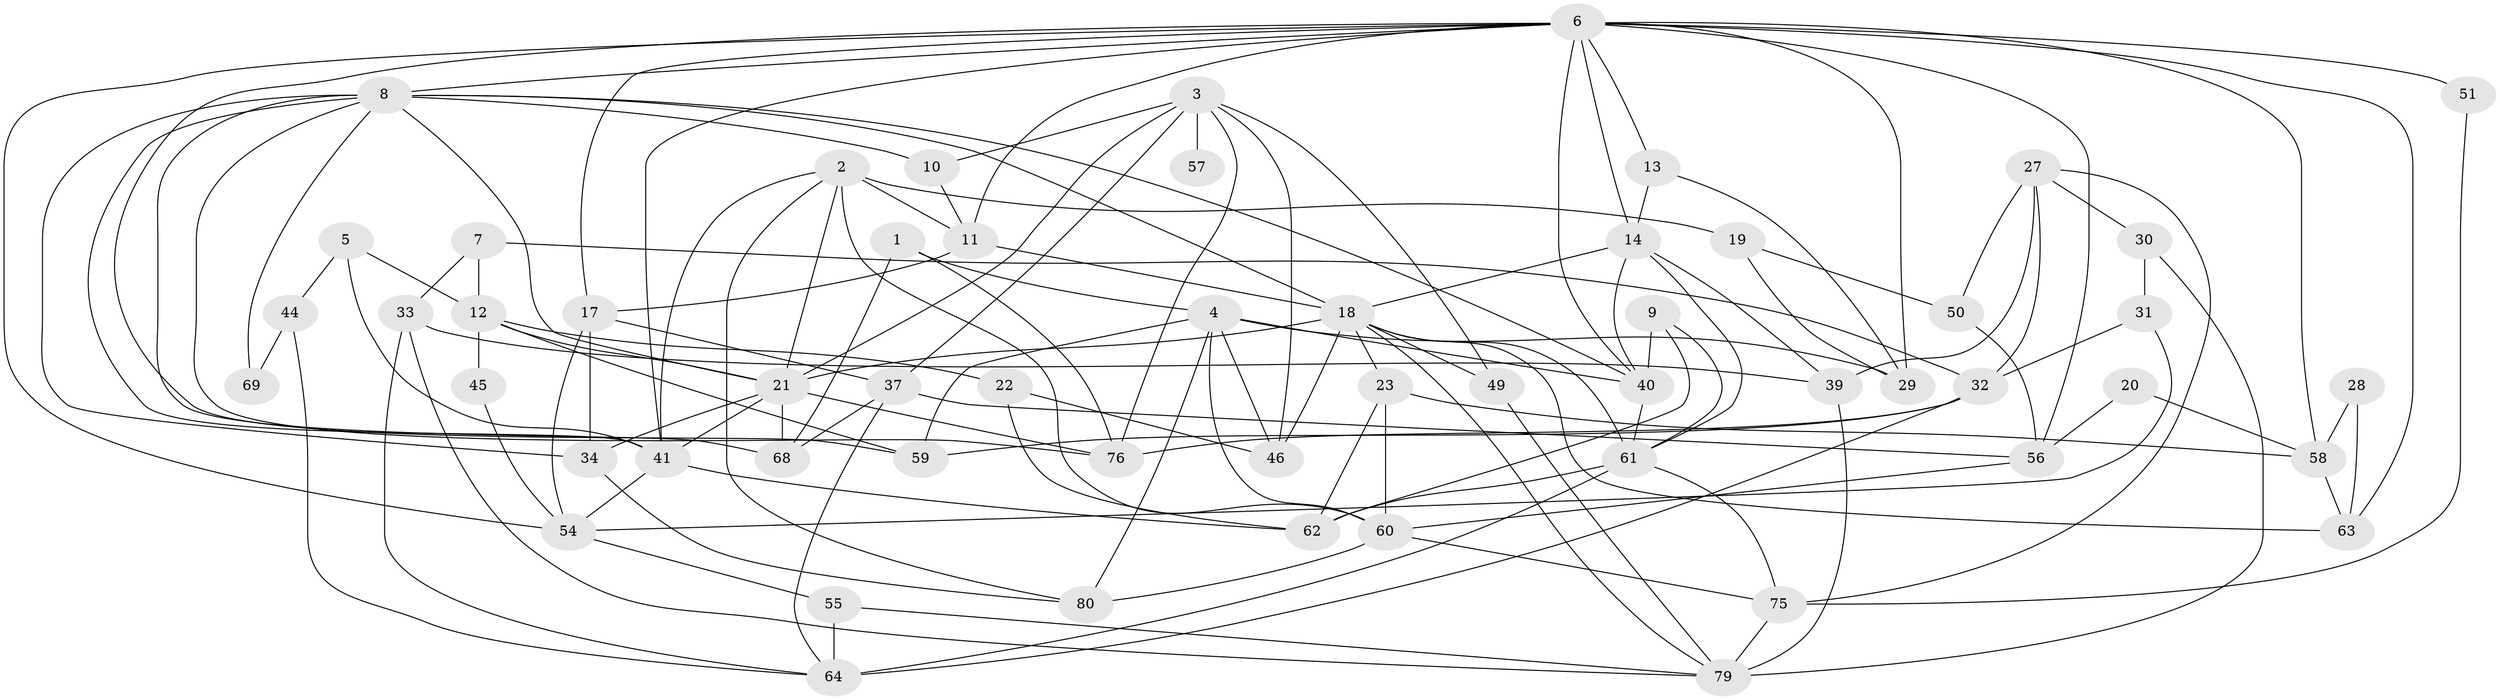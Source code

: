 // original degree distribution, {3: 0.3, 5: 0.175, 2: 0.125, 4: 0.25, 6: 0.1125, 9: 0.0125, 8: 0.0125, 7: 0.0125}
// Generated by graph-tools (version 1.1) at 2025/18/03/04/25 18:18:52]
// undirected, 56 vertices, 132 edges
graph export_dot {
graph [start="1"]
  node [color=gray90,style=filled];
  1;
  2 [super="+70"];
  3 [super="+16"];
  4 [super="+47"];
  5;
  6 [super="+48+35+52"];
  7;
  8 [super="+15"];
  9;
  10;
  11 [super="+53"];
  12 [super="+25"];
  13;
  14;
  17 [super="+42"];
  18 [super="+24"];
  19 [super="+43"];
  20;
  21 [super="+65"];
  22;
  23;
  27;
  28;
  29;
  30;
  31;
  32 [super="+77"];
  33;
  34;
  37;
  39 [super="+67"];
  40 [super="+78"];
  41 [super="+66"];
  44;
  45;
  46;
  49;
  50;
  51;
  54;
  55;
  56 [super="+71"];
  57;
  58;
  59;
  60;
  61 [super="+73"];
  62 [super="+74"];
  63;
  64 [super="+72"];
  68;
  69;
  75;
  76;
  79;
  80;
  1 -- 4;
  1 -- 68;
  1 -- 76;
  2 -- 41;
  2 -- 80;
  2 -- 11;
  2 -- 19 [weight=2];
  2 -- 60;
  2 -- 21;
  3 -- 10;
  3 -- 49;
  3 -- 37;
  3 -- 57 [weight=2];
  3 -- 76;
  3 -- 46;
  3 -- 21;
  4 -- 80;
  4 -- 46;
  4 -- 40;
  4 -- 59;
  4 -- 60;
  4 -- 29;
  5 -- 41;
  5 -- 12;
  5 -- 44;
  6 -- 51;
  6 -- 56;
  6 -- 63;
  6 -- 17;
  6 -- 59;
  6 -- 13;
  6 -- 54;
  6 -- 29;
  6 -- 41;
  6 -- 58;
  6 -- 11;
  6 -- 14;
  6 -- 8;
  6 -- 40;
  7 -- 33;
  7 -- 32;
  7 -- 12;
  8 -- 18;
  8 -- 40;
  8 -- 10;
  8 -- 34;
  8 -- 41;
  8 -- 68;
  8 -- 69;
  8 -- 21;
  8 -- 76;
  9 -- 61;
  9 -- 40;
  9 -- 62;
  10 -- 11;
  11 -- 17;
  11 -- 18;
  12 -- 59;
  12 -- 45 [weight=2];
  12 -- 22;
  12 -- 21;
  13 -- 29;
  13 -- 14;
  14 -- 40;
  14 -- 39;
  14 -- 61;
  14 -- 18;
  17 -- 34;
  17 -- 37;
  17 -- 54;
  18 -- 21;
  18 -- 46;
  18 -- 79;
  18 -- 49;
  18 -- 23;
  18 -- 61;
  18 -- 63;
  19 -- 29;
  19 -- 50;
  20 -- 58;
  20 -- 56;
  21 -- 68;
  21 -- 34;
  21 -- 41;
  21 -- 76;
  22 -- 46;
  22 -- 62;
  23 -- 60;
  23 -- 58;
  23 -- 62;
  27 -- 30;
  27 -- 50;
  27 -- 75;
  27 -- 32;
  27 -- 39;
  28 -- 63;
  28 -- 58;
  30 -- 79;
  30 -- 31;
  31 -- 54;
  31 -- 32;
  32 -- 64 [weight=2];
  32 -- 59;
  32 -- 76;
  33 -- 64;
  33 -- 39;
  33 -- 79;
  34 -- 80;
  37 -- 64;
  37 -- 68;
  37 -- 56;
  39 -- 79;
  40 -- 61;
  41 -- 62;
  41 -- 54;
  44 -- 69;
  44 -- 64;
  45 -- 54;
  49 -- 79;
  50 -- 56;
  51 -- 75;
  54 -- 55;
  55 -- 79;
  55 -- 64;
  56 -- 60;
  58 -- 63;
  60 -- 75;
  60 -- 80;
  61 -- 75;
  61 -- 62;
  61 -- 64;
  75 -- 79;
}
